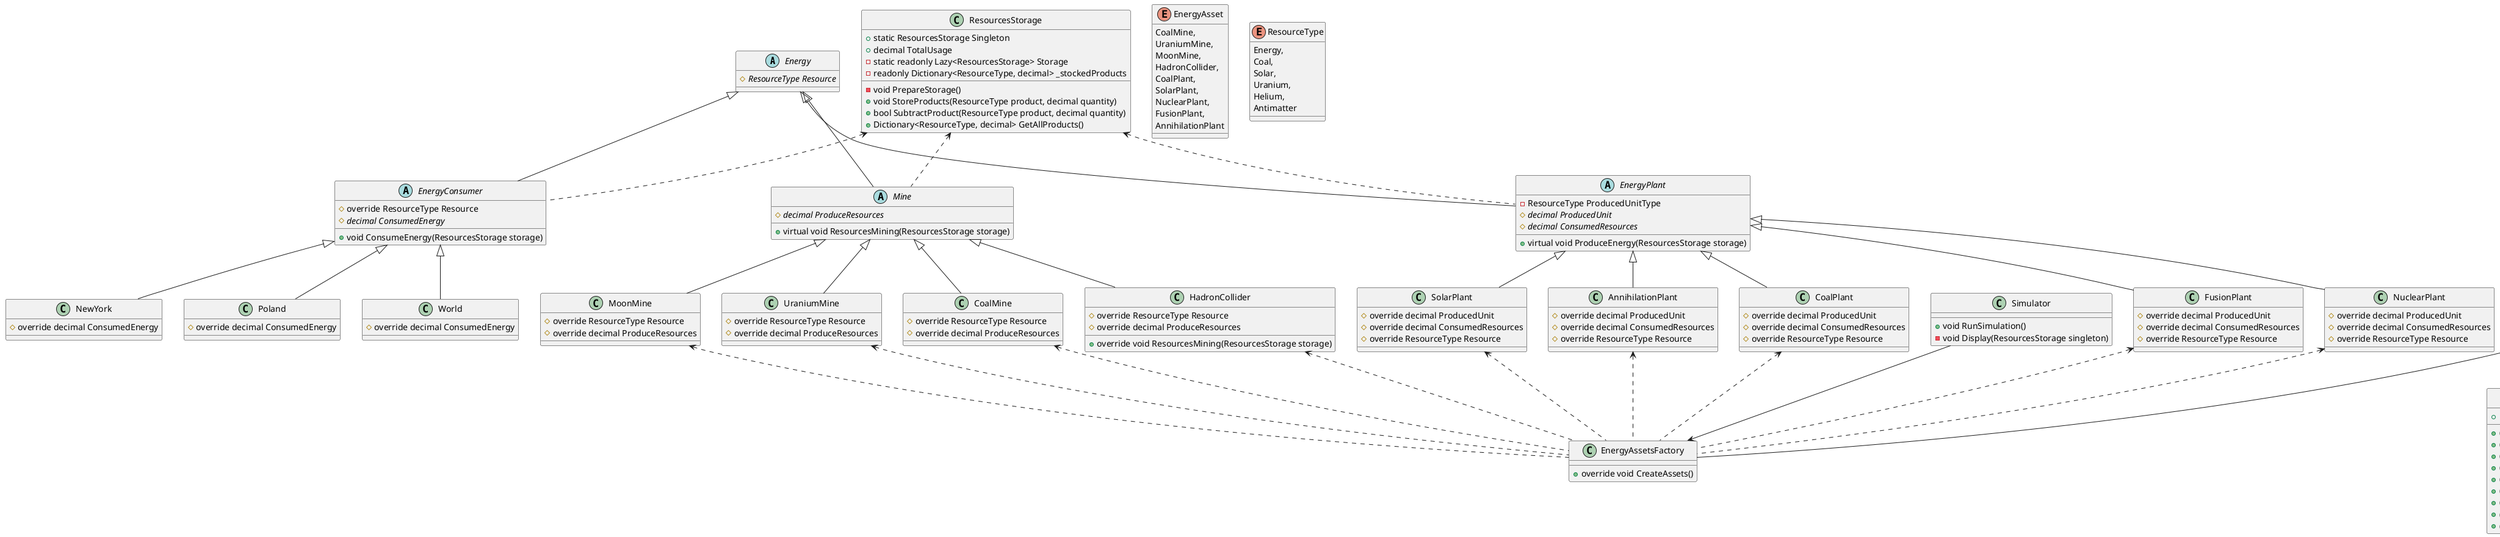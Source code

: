 @startuml
'https://plantuml.com/class-diagram

abstract class Energy
{
    # {abstract} ResourceType Resource
}

abstract class EnergyConsumer
{
    # override ResourceType Resource
    # {abstract} decimal ConsumedEnergy
    + void ConsumeEnergy(ResourcesStorage storage)
}

abstract class EnergyPlant
{
    - ResourceType ProducedUnitType
    # {abstract} decimal ProducedUnit
    # {abstract} decimal ConsumedResources
    + virtual void ProduceEnergy(ResourcesStorage storage)
}

abstract class Mine
{
    # {abstract} decimal ProduceResources
    + virtual void ResourcesMining(ResourcesStorage storage)
}

Energy <|-- EnergyConsumer
Energy <|-- EnergyPlant
Energy <|-- Mine

class NewYork
{
    # override decimal ConsumedEnergy
}

class Poland
{
    # override decimal ConsumedEnergy
}

class World
{
    # override decimal ConsumedEnergy
}

EnergyConsumer <|-- NewYork
EnergyConsumer <|-- Poland
EnergyConsumer <|-- World

class AnnihilationPlant
{
    # override decimal ProducedUnit
    # override decimal ConsumedResources
    # override ResourceType Resource
}

class CoalPlant
{
    # override decimal ProducedUnit
    # override decimal ConsumedResources
    # override ResourceType Resource
}

class FusionPlant
{
    # override decimal ProducedUnit
    # override decimal ConsumedResources
    # override ResourceType Resource
}

class NuclearPlant
{
    # override decimal ProducedUnit
    # override decimal ConsumedResources
    # override ResourceType Resource
}

class SolarPlant
{
    # override decimal ProducedUnit
    # override decimal ConsumedResources
    # override ResourceType Resource
}

EnergyPlant <|-- AnnihilationPlant
EnergyPlant <|-- CoalPlant
EnergyPlant <|-- FusionPlant
EnergyPlant <|-- NuclearPlant
EnergyPlant <|-- SolarPlant

class CoalMine
{
    # override ResourceType Resource
    # override decimal ProduceResources
}

class HadronCollider
{
    # override ResourceType Resource
    # override decimal ProduceResources
    + override void ResourcesMining(ResourcesStorage storage)
}

class MoonMine
{
    # override ResourceType Resource
    # override decimal ProduceResources
}

class UraniumMine
{
    # override ResourceType Resource
    # override decimal ProduceResources
}

Mine <|-- CoalMine
Mine <|-- HadronCollider
Mine <|-- MoonMine
Mine <|-- UraniumMine

class ResourcesStorage
{
    + static ResourcesStorage Singleton
    + decimal TotalUsage
    - static readonly Lazy<ResourcesStorage> Storage
    - readonly Dictionary<ResourceType, decimal> _stockedProducts
    - void PrepareStorage()
    + void StoreProducts(ResourceType product, decimal quantity)
    + bool SubtractProduct(ResourceType product, decimal quantity)
    + Dictionary<ResourceType, decimal> GetAllProducts()
}

ResourcesStorage <.. Mine
ResourcesStorage <.. EnergyPlant
ResourcesStorage <.. EnergyConsumer

class EnergySet
{
    + int EnergyAssetsCount  
    + (EnergyAsset asset, int amount) ColeMine       
    + (EnergyAsset asset, int amount) UraniumMine
    + (EnergyAsset asset, int amount) MoonMine
    + (EnergyAsset asset, int amount) HadronCollider
    + (EnergyAsset asset, int amount) CoalPlant
    + (EnergyAsset asset, int amount) SolarPlant
    + (EnergyAsset asset, int amount) NuclearPlant
    + (EnergyAsset asset, int amount) FusionPlant
    + (EnergyAsset asset, int amount) AnnihilationPlant
}
    
abstract class EnergyFactory
{
    + IList<Energy> Assets
    # readonly EnergySet EnergyStartSet
    + {abstract} void CreateAssets();
}

class EnergyAssetsFactory
{
    + override void CreateAssets()        
}

EnergyFactory <|-- EnergyAssetsFactory
EnergyFactory *-- EnergySet
AnnihilationPlant <.. EnergyAssetsFactory
CoalMine  <.. EnergyAssetsFactory
FusionPlant <.. EnergyAssetsFactory
NuclearPlant <.. EnergyAssetsFactory
SolarPlant <.. EnergyAssetsFactory
CoalPlant <.. EnergyAssetsFactory
HadronCollider <.. EnergyAssetsFactory
MoonMine <.. EnergyAssetsFactory
UraniumMine <.. EnergyAssetsFactory


class Simulator
{
    + void RunSimulation()
    - void Display(ResourcesStorage singleton)
}

Simulator --> EnergyAssetsFactory

enum EnergyAsset
{
    CoalMine,
    UraniumMine,
    MoonMine,
    HadronCollider,
    CoalPlant,
    SolarPlant,
    NuclearPlant,
    FusionPlant,
    AnnihilationPlant
}

enum ResourceType
{
    Energy,
    Coal,
    Solar,
    Uranium,
    Helium,
    Antimatter
}
@enduml